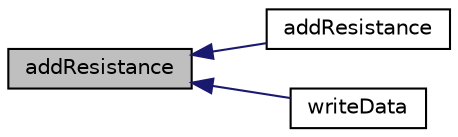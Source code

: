 digraph "addResistance"
{
  bgcolor="transparent";
  edge [fontname="Helvetica",fontsize="10",labelfontname="Helvetica",labelfontsize="10"];
  node [fontname="Helvetica",fontsize="10",shape=record];
  rankdir="LR";
  Node312 [label="addResistance",height=0.2,width=0.4,color="black", fillcolor="grey75", style="filled", fontcolor="black"];
  Node312 -> Node313 [dir="back",color="midnightblue",fontsize="10",style="solid",fontname="Helvetica"];
  Node313 [label="addResistance",height=0.2,width=0.4,color="black",URL="$a22709.html#a3208271af0b759e7c9f05c819e2693a9",tooltip="Add resistance. "];
  Node312 -> Node314 [dir="back",color="midnightblue",fontsize="10",style="solid",fontname="Helvetica"];
  Node314 [label="writeData",height=0.2,width=0.4,color="black",URL="$a22709.html#a4c658e15d7e8f5819cdc0eedbbbeb85e",tooltip="Write data to Ostream. "];
}
